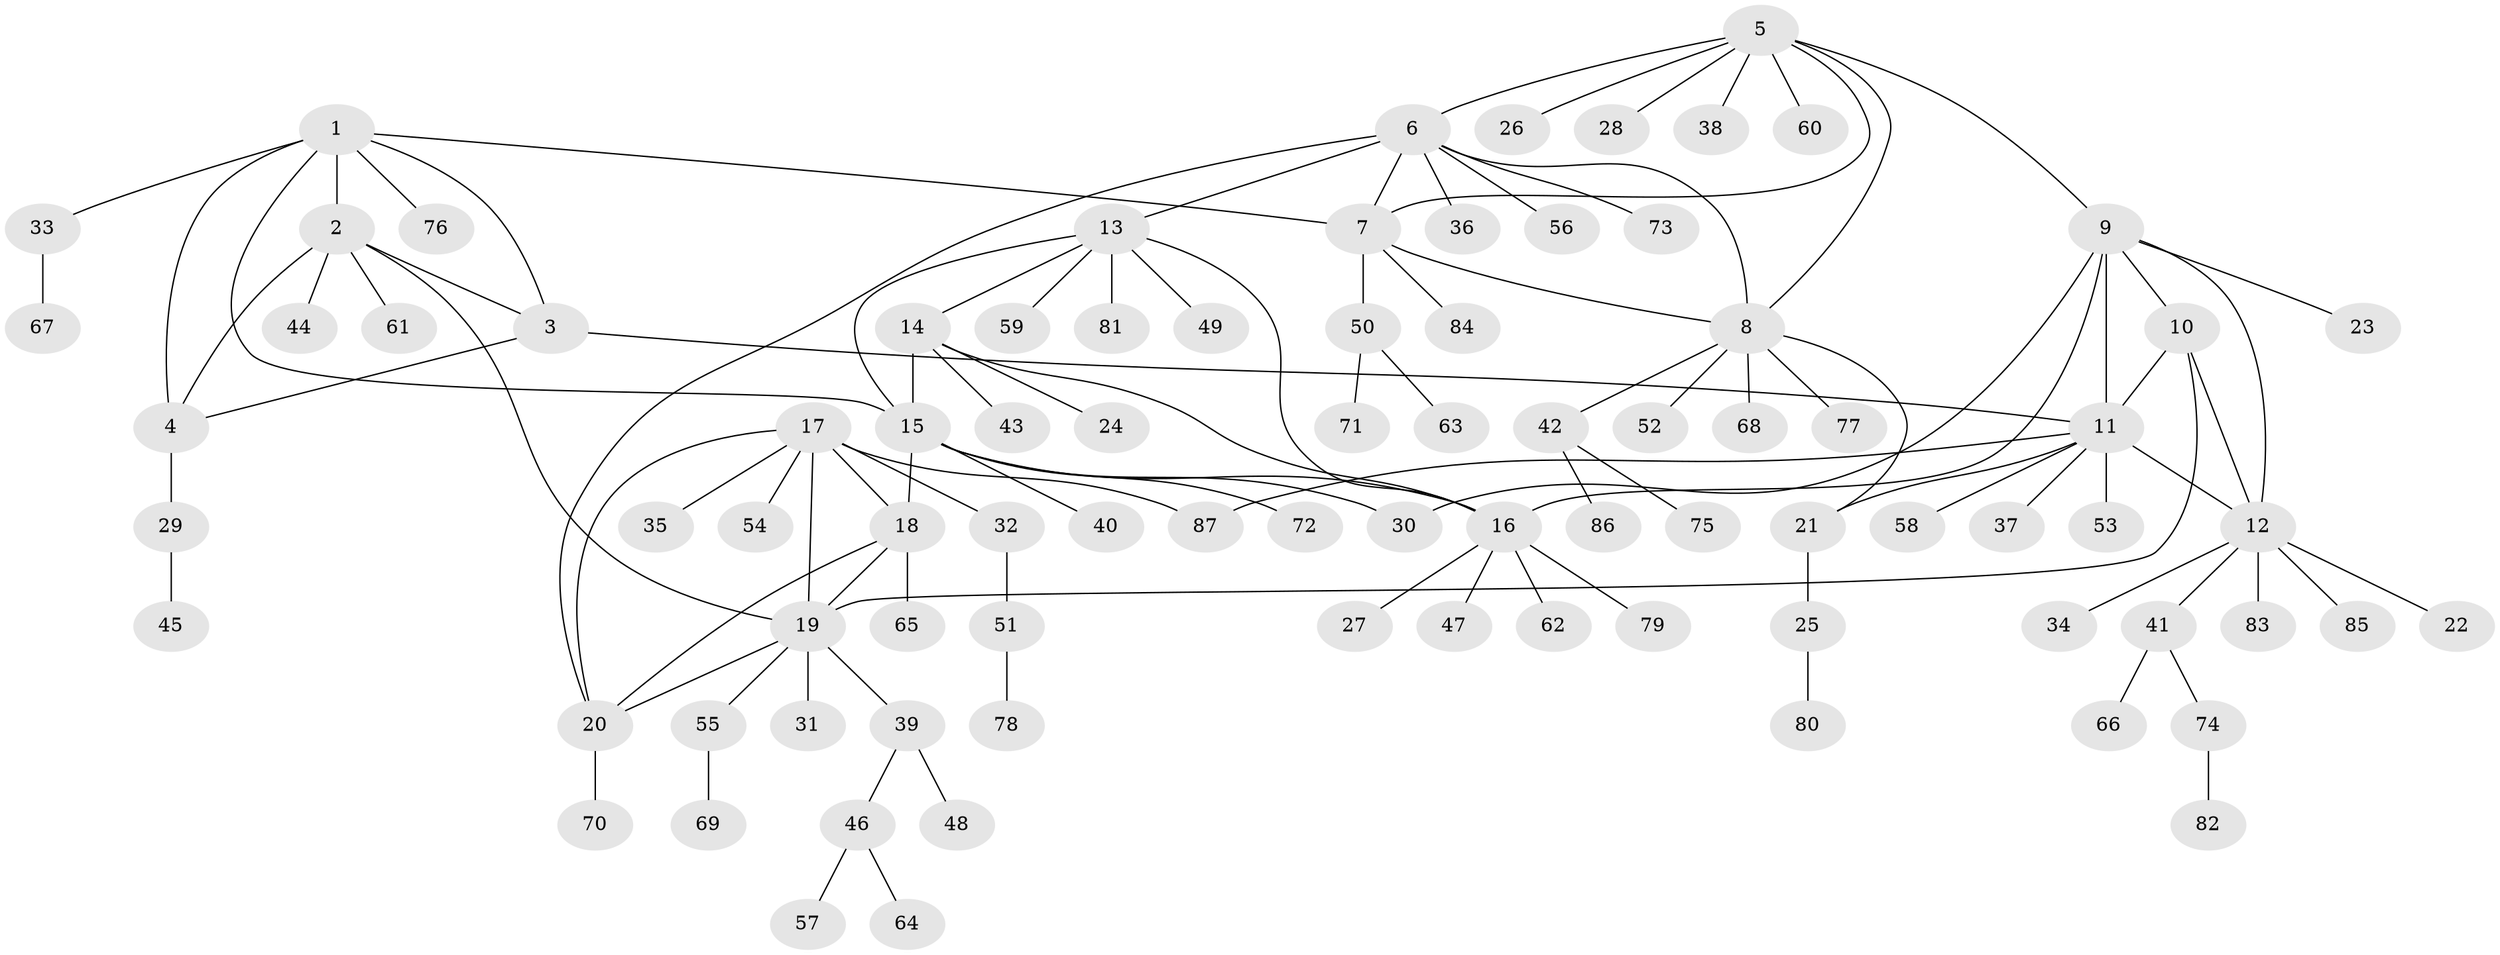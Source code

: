 // Generated by graph-tools (version 1.1) at 2025/15/03/09/25 04:15:48]
// undirected, 87 vertices, 110 edges
graph export_dot {
graph [start="1"]
  node [color=gray90,style=filled];
  1;
  2;
  3;
  4;
  5;
  6;
  7;
  8;
  9;
  10;
  11;
  12;
  13;
  14;
  15;
  16;
  17;
  18;
  19;
  20;
  21;
  22;
  23;
  24;
  25;
  26;
  27;
  28;
  29;
  30;
  31;
  32;
  33;
  34;
  35;
  36;
  37;
  38;
  39;
  40;
  41;
  42;
  43;
  44;
  45;
  46;
  47;
  48;
  49;
  50;
  51;
  52;
  53;
  54;
  55;
  56;
  57;
  58;
  59;
  60;
  61;
  62;
  63;
  64;
  65;
  66;
  67;
  68;
  69;
  70;
  71;
  72;
  73;
  74;
  75;
  76;
  77;
  78;
  79;
  80;
  81;
  82;
  83;
  84;
  85;
  86;
  87;
  1 -- 2;
  1 -- 3;
  1 -- 4;
  1 -- 7;
  1 -- 15;
  1 -- 33;
  1 -- 76;
  2 -- 3;
  2 -- 4;
  2 -- 19;
  2 -- 44;
  2 -- 61;
  3 -- 4;
  3 -- 11;
  4 -- 29;
  5 -- 6;
  5 -- 7;
  5 -- 8;
  5 -- 9;
  5 -- 26;
  5 -- 28;
  5 -- 38;
  5 -- 60;
  6 -- 7;
  6 -- 8;
  6 -- 13;
  6 -- 20;
  6 -- 36;
  6 -- 56;
  6 -- 73;
  7 -- 8;
  7 -- 50;
  7 -- 84;
  8 -- 21;
  8 -- 42;
  8 -- 52;
  8 -- 68;
  8 -- 77;
  9 -- 10;
  9 -- 11;
  9 -- 12;
  9 -- 16;
  9 -- 23;
  9 -- 30;
  10 -- 11;
  10 -- 12;
  10 -- 19;
  11 -- 12;
  11 -- 21;
  11 -- 37;
  11 -- 53;
  11 -- 58;
  11 -- 87;
  12 -- 22;
  12 -- 34;
  12 -- 41;
  12 -- 83;
  12 -- 85;
  13 -- 14;
  13 -- 15;
  13 -- 16;
  13 -- 49;
  13 -- 59;
  13 -- 81;
  14 -- 15;
  14 -- 16;
  14 -- 24;
  14 -- 43;
  15 -- 16;
  15 -- 18;
  15 -- 30;
  15 -- 40;
  15 -- 72;
  16 -- 27;
  16 -- 47;
  16 -- 62;
  16 -- 79;
  17 -- 18;
  17 -- 19;
  17 -- 20;
  17 -- 32;
  17 -- 35;
  17 -- 54;
  17 -- 87;
  18 -- 19;
  18 -- 20;
  18 -- 65;
  19 -- 20;
  19 -- 31;
  19 -- 39;
  19 -- 55;
  20 -- 70;
  21 -- 25;
  25 -- 80;
  29 -- 45;
  32 -- 51;
  33 -- 67;
  39 -- 46;
  39 -- 48;
  41 -- 66;
  41 -- 74;
  42 -- 75;
  42 -- 86;
  46 -- 57;
  46 -- 64;
  50 -- 63;
  50 -- 71;
  51 -- 78;
  55 -- 69;
  74 -- 82;
}
